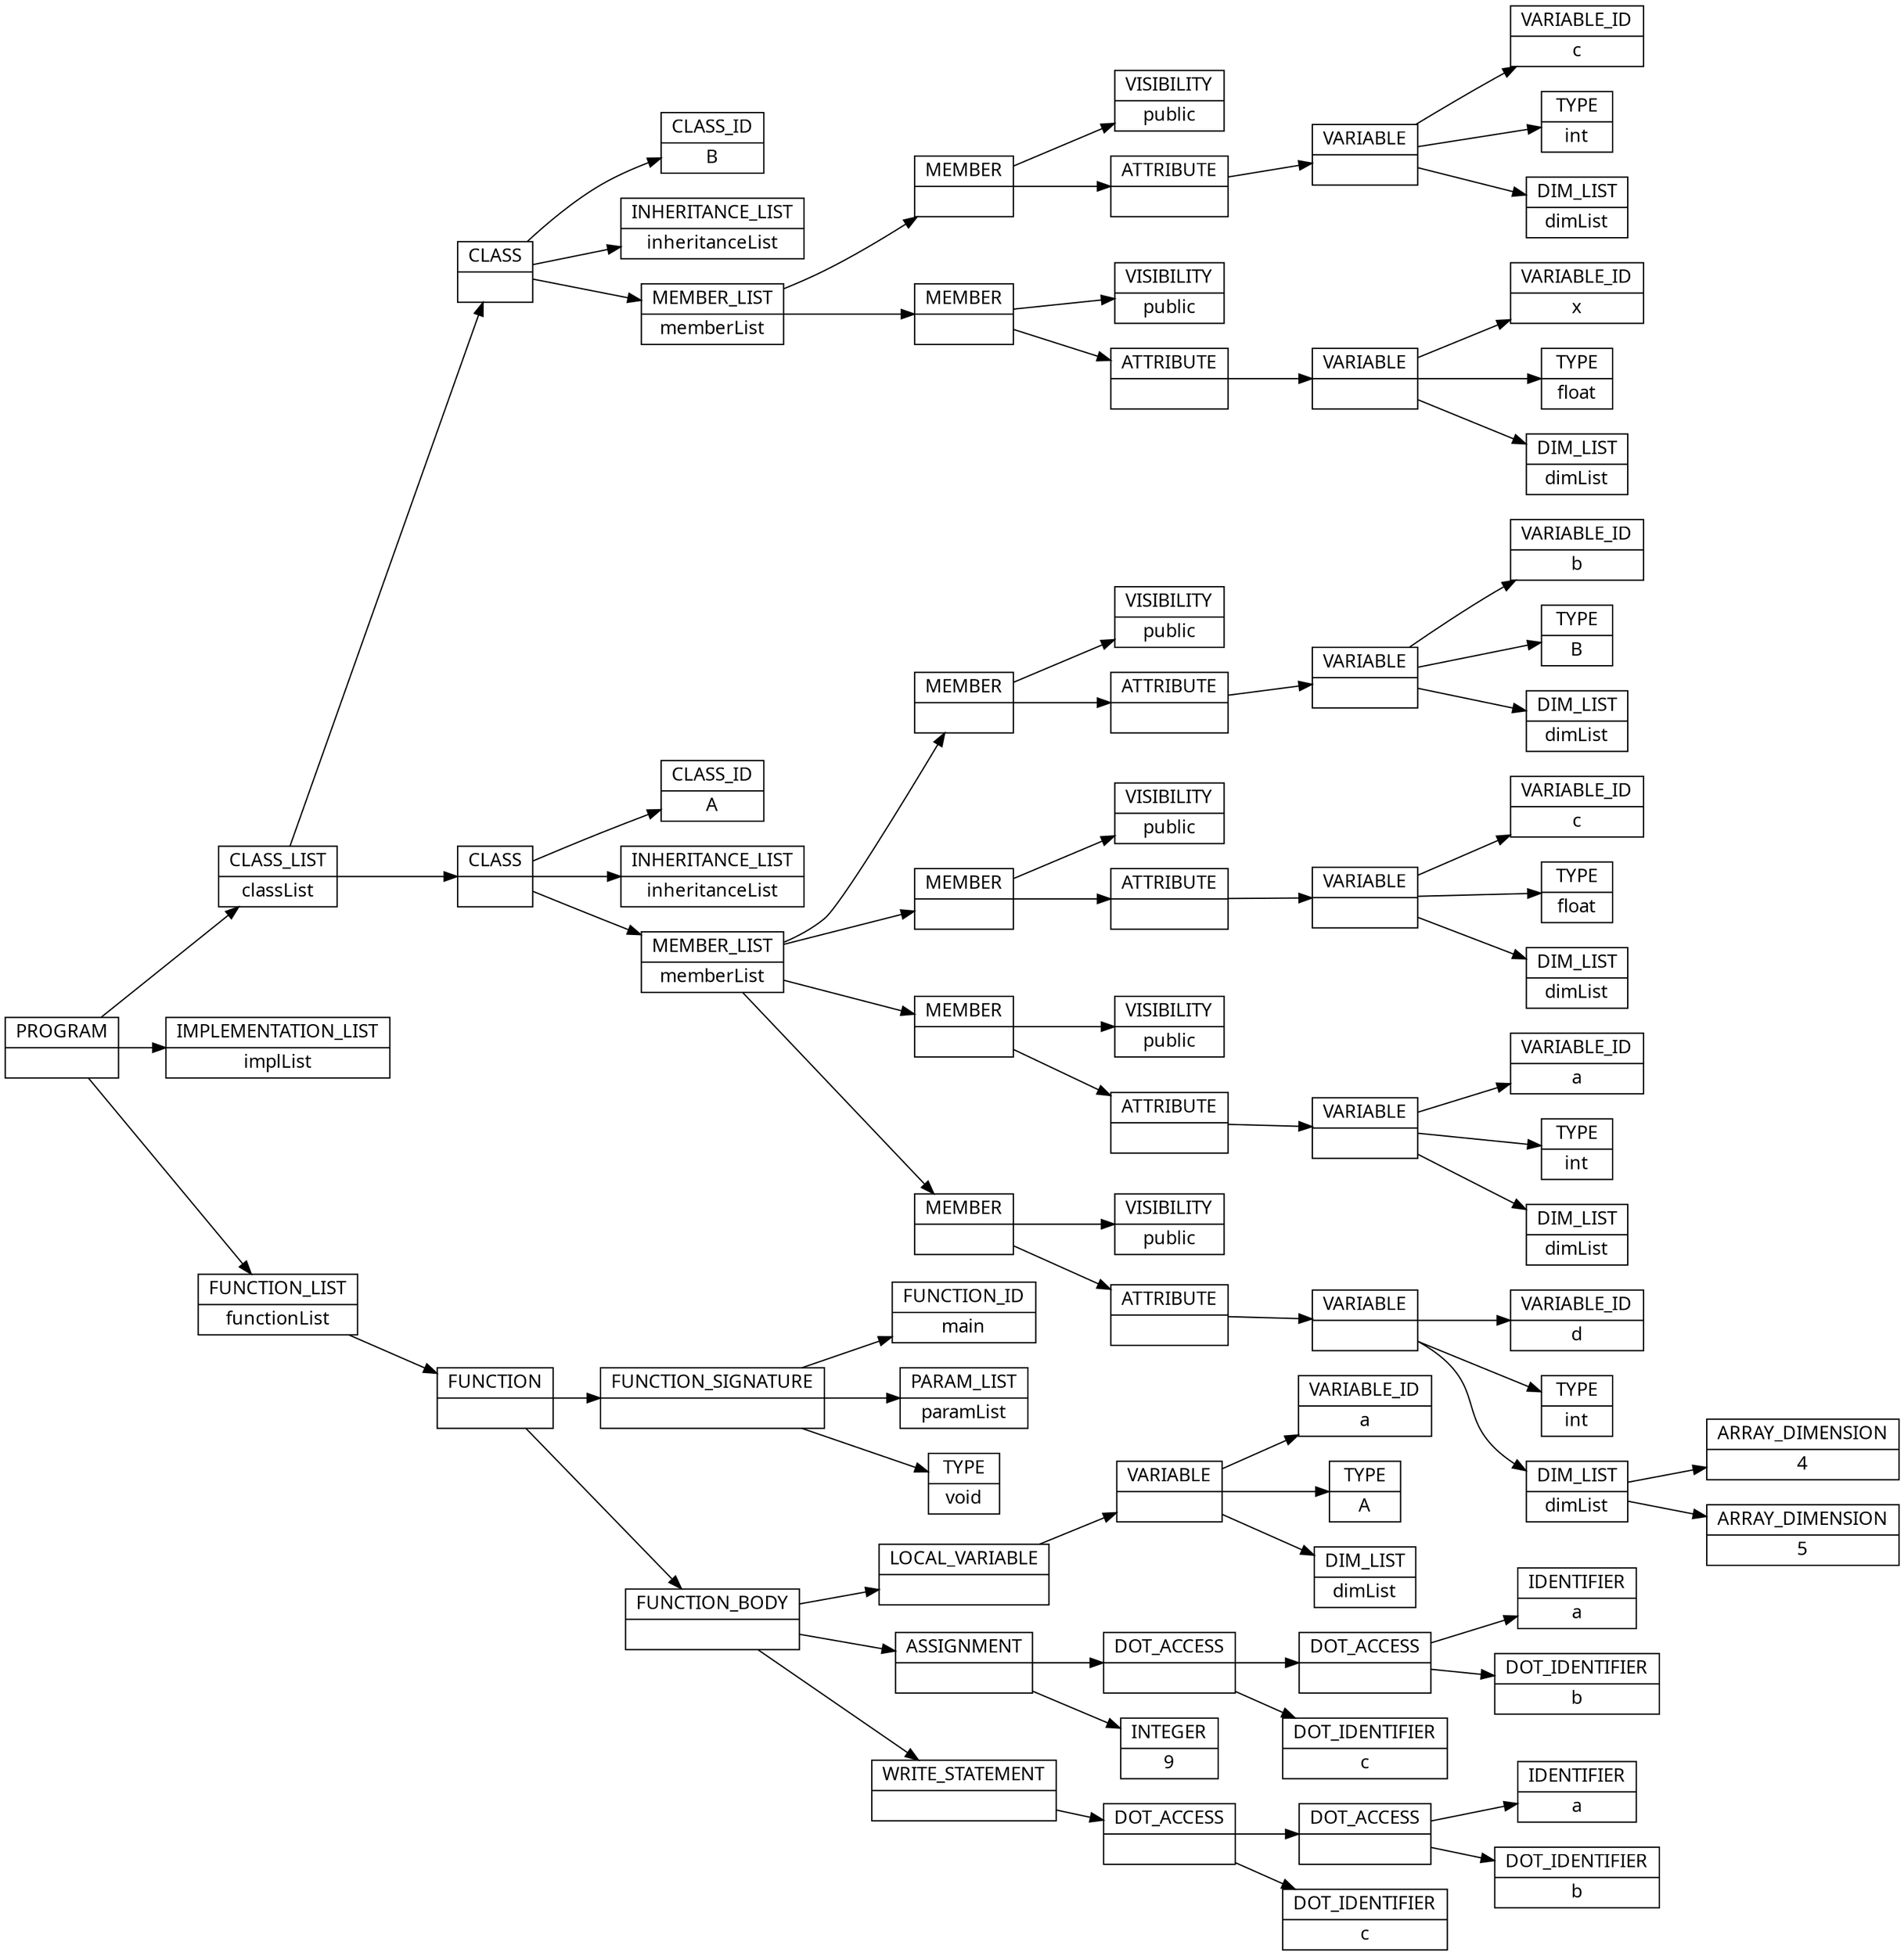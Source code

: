 digraph AST {
  node [shape=record];
    node [fontname=Sans];charset="UTF-8" splines=true splines=spline rankdir =LR
  node3 [label="PROGRAM |  "];
  node0 [label="CLASS_LIST | classList "];
  node23 [label="CLASS |  "];
  node4 [label="CLASS_ID | B "];
  node5 [label="INHERITANCE_LIST | inheritanceList "];
  node6 [label="MEMBER_LIST | memberList "];
  node14 [label="MEMBER |  "];
  node7 [label="VISIBILITY | public "];
  node13 [label="ATTRIBUTE |  "];
  node12 [label="VARIABLE |  "];
  node8 [label="VARIABLE_ID | c "];
  node9 [label="TYPE | int "];
  node10 [label="DIM_LIST | dimList "];
  node22 [label="MEMBER |  "];
  node15 [label="VISIBILITY | public "];
  node21 [label="ATTRIBUTE |  "];
  node20 [label="VARIABLE |  "];
  node16 [label="VARIABLE_ID | x "];
  node17 [label="TYPE | float "];
  node18 [label="DIM_LIST | dimList "];
  node61 [label="CLASS |  "];
  node24 [label="CLASS_ID | A "];
  node25 [label="INHERITANCE_LIST | inheritanceList "];
  node26 [label="MEMBER_LIST | memberList "];
  node34 [label="MEMBER |  "];
  node27 [label="VISIBILITY | public "];
  node33 [label="ATTRIBUTE |  "];
  node32 [label="VARIABLE |  "];
  node28 [label="VARIABLE_ID | b "];
  node29 [label="TYPE | B "];
  node30 [label="DIM_LIST | dimList "];
  node42 [label="MEMBER |  "];
  node35 [label="VISIBILITY | public "];
  node41 [label="ATTRIBUTE |  "];
  node40 [label="VARIABLE |  "];
  node36 [label="VARIABLE_ID | c "];
  node37 [label="TYPE | float "];
  node38 [label="DIM_LIST | dimList "];
  node50 [label="MEMBER |  "];
  node43 [label="VISIBILITY | public "];
  node49 [label="ATTRIBUTE |  "];
  node48 [label="VARIABLE |  "];
  node44 [label="VARIABLE_ID | a "];
  node45 [label="TYPE | int "];
  node46 [label="DIM_LIST | dimList "];
  node60 [label="MEMBER |  "];
  node51 [label="VISIBILITY | public "];
  node59 [label="ATTRIBUTE |  "];
  node58 [label="VARIABLE |  "];
  node52 [label="VARIABLE_ID | d "];
  node53 [label="TYPE | int "];
  node56 [label="DIM_LIST | dimList "];
  node55 [label="ARRAY_DIMENSION | 4 "];
  node54 [label="ARRAY_DIMENSION | 5 "];
  node1 [label="IMPLEMENTATION_LIST | implList "];
  node2 [label="FUNCTION_LIST | functionList "];
  node87 [label="FUNCTION |  "];
  node65 [label="FUNCTION_SIGNATURE |  "];
  node62 [label="FUNCTION_ID | main "];
  node63 [label="PARAM_LIST | paramList "];
  node64 [label="TYPE | void "];
  node66 [label="FUNCTION_BODY |  "];
  node72 [label="LOCAL_VARIABLE |  "];
  node71 [label="VARIABLE |  "];
  node67 [label="VARIABLE_ID | a "];
  node68 [label="TYPE | A "];
  node69 [label="DIM_LIST | dimList "];
  node80 [label="ASSIGNMENT |  "];
  node77 [label="DOT_ACCESS |  "];
  node75 [label="DOT_ACCESS |  "];
  node73 [label="IDENTIFIER | a "];
  node74 [label="DOT_IDENTIFIER | b "];
  node76 [label="DOT_IDENTIFIER | c "];
  node79 [label="INTEGER | 9 "];
  node86 [label="WRITE_STATEMENT |  "];
  node85 [label="DOT_ACCESS |  "];
  node83 [label="DOT_ACCESS |  "];
  node81 [label="IDENTIFIER | a "];
  node82 [label="DOT_IDENTIFIER | b "];
  node84 [label="DOT_IDENTIFIER | c "];
  node3 -> node0;
  node0 -> node23;
  node23 -> node4;
  node23 -> node5;
  node23 -> node6;
  node6 -> node14;
  node14 -> node7;
  node14 -> node13;
  node13 -> node12;
  node12 -> node8;
  node12 -> node9;
  node12 -> node10;
  node6 -> node22;
  node22 -> node15;
  node22 -> node21;
  node21 -> node20;
  node20 -> node16;
  node20 -> node17;
  node20 -> node18;
  node0 -> node61;
  node61 -> node24;
  node61 -> node25;
  node61 -> node26;
  node26 -> node34;
  node34 -> node27;
  node34 -> node33;
  node33 -> node32;
  node32 -> node28;
  node32 -> node29;
  node32 -> node30;
  node26 -> node42;
  node42 -> node35;
  node42 -> node41;
  node41 -> node40;
  node40 -> node36;
  node40 -> node37;
  node40 -> node38;
  node26 -> node50;
  node50 -> node43;
  node50 -> node49;
  node49 -> node48;
  node48 -> node44;
  node48 -> node45;
  node48 -> node46;
  node26 -> node60;
  node60 -> node51;
  node60 -> node59;
  node59 -> node58;
  node58 -> node52;
  node58 -> node53;
  node58 -> node56;
  node56 -> node55;
  node56 -> node54;
  node3 -> node1;
  node3 -> node2;
  node2 -> node87;
  node87 -> node65;
  node65 -> node62;
  node65 -> node63;
  node65 -> node64;
  node87 -> node66;
  node66 -> node72;
  node72 -> node71;
  node71 -> node67;
  node71 -> node68;
  node71 -> node69;
  node66 -> node80;
  node80 -> node77;
  node77 -> node75;
  node75 -> node73;
  node75 -> node74;
  node77 -> node76;
  node80 -> node79;
  node66 -> node86;
  node86 -> node85;
  node85 -> node83;
  node83 -> node81;
  node83 -> node82;
  node85 -> node84;
}
